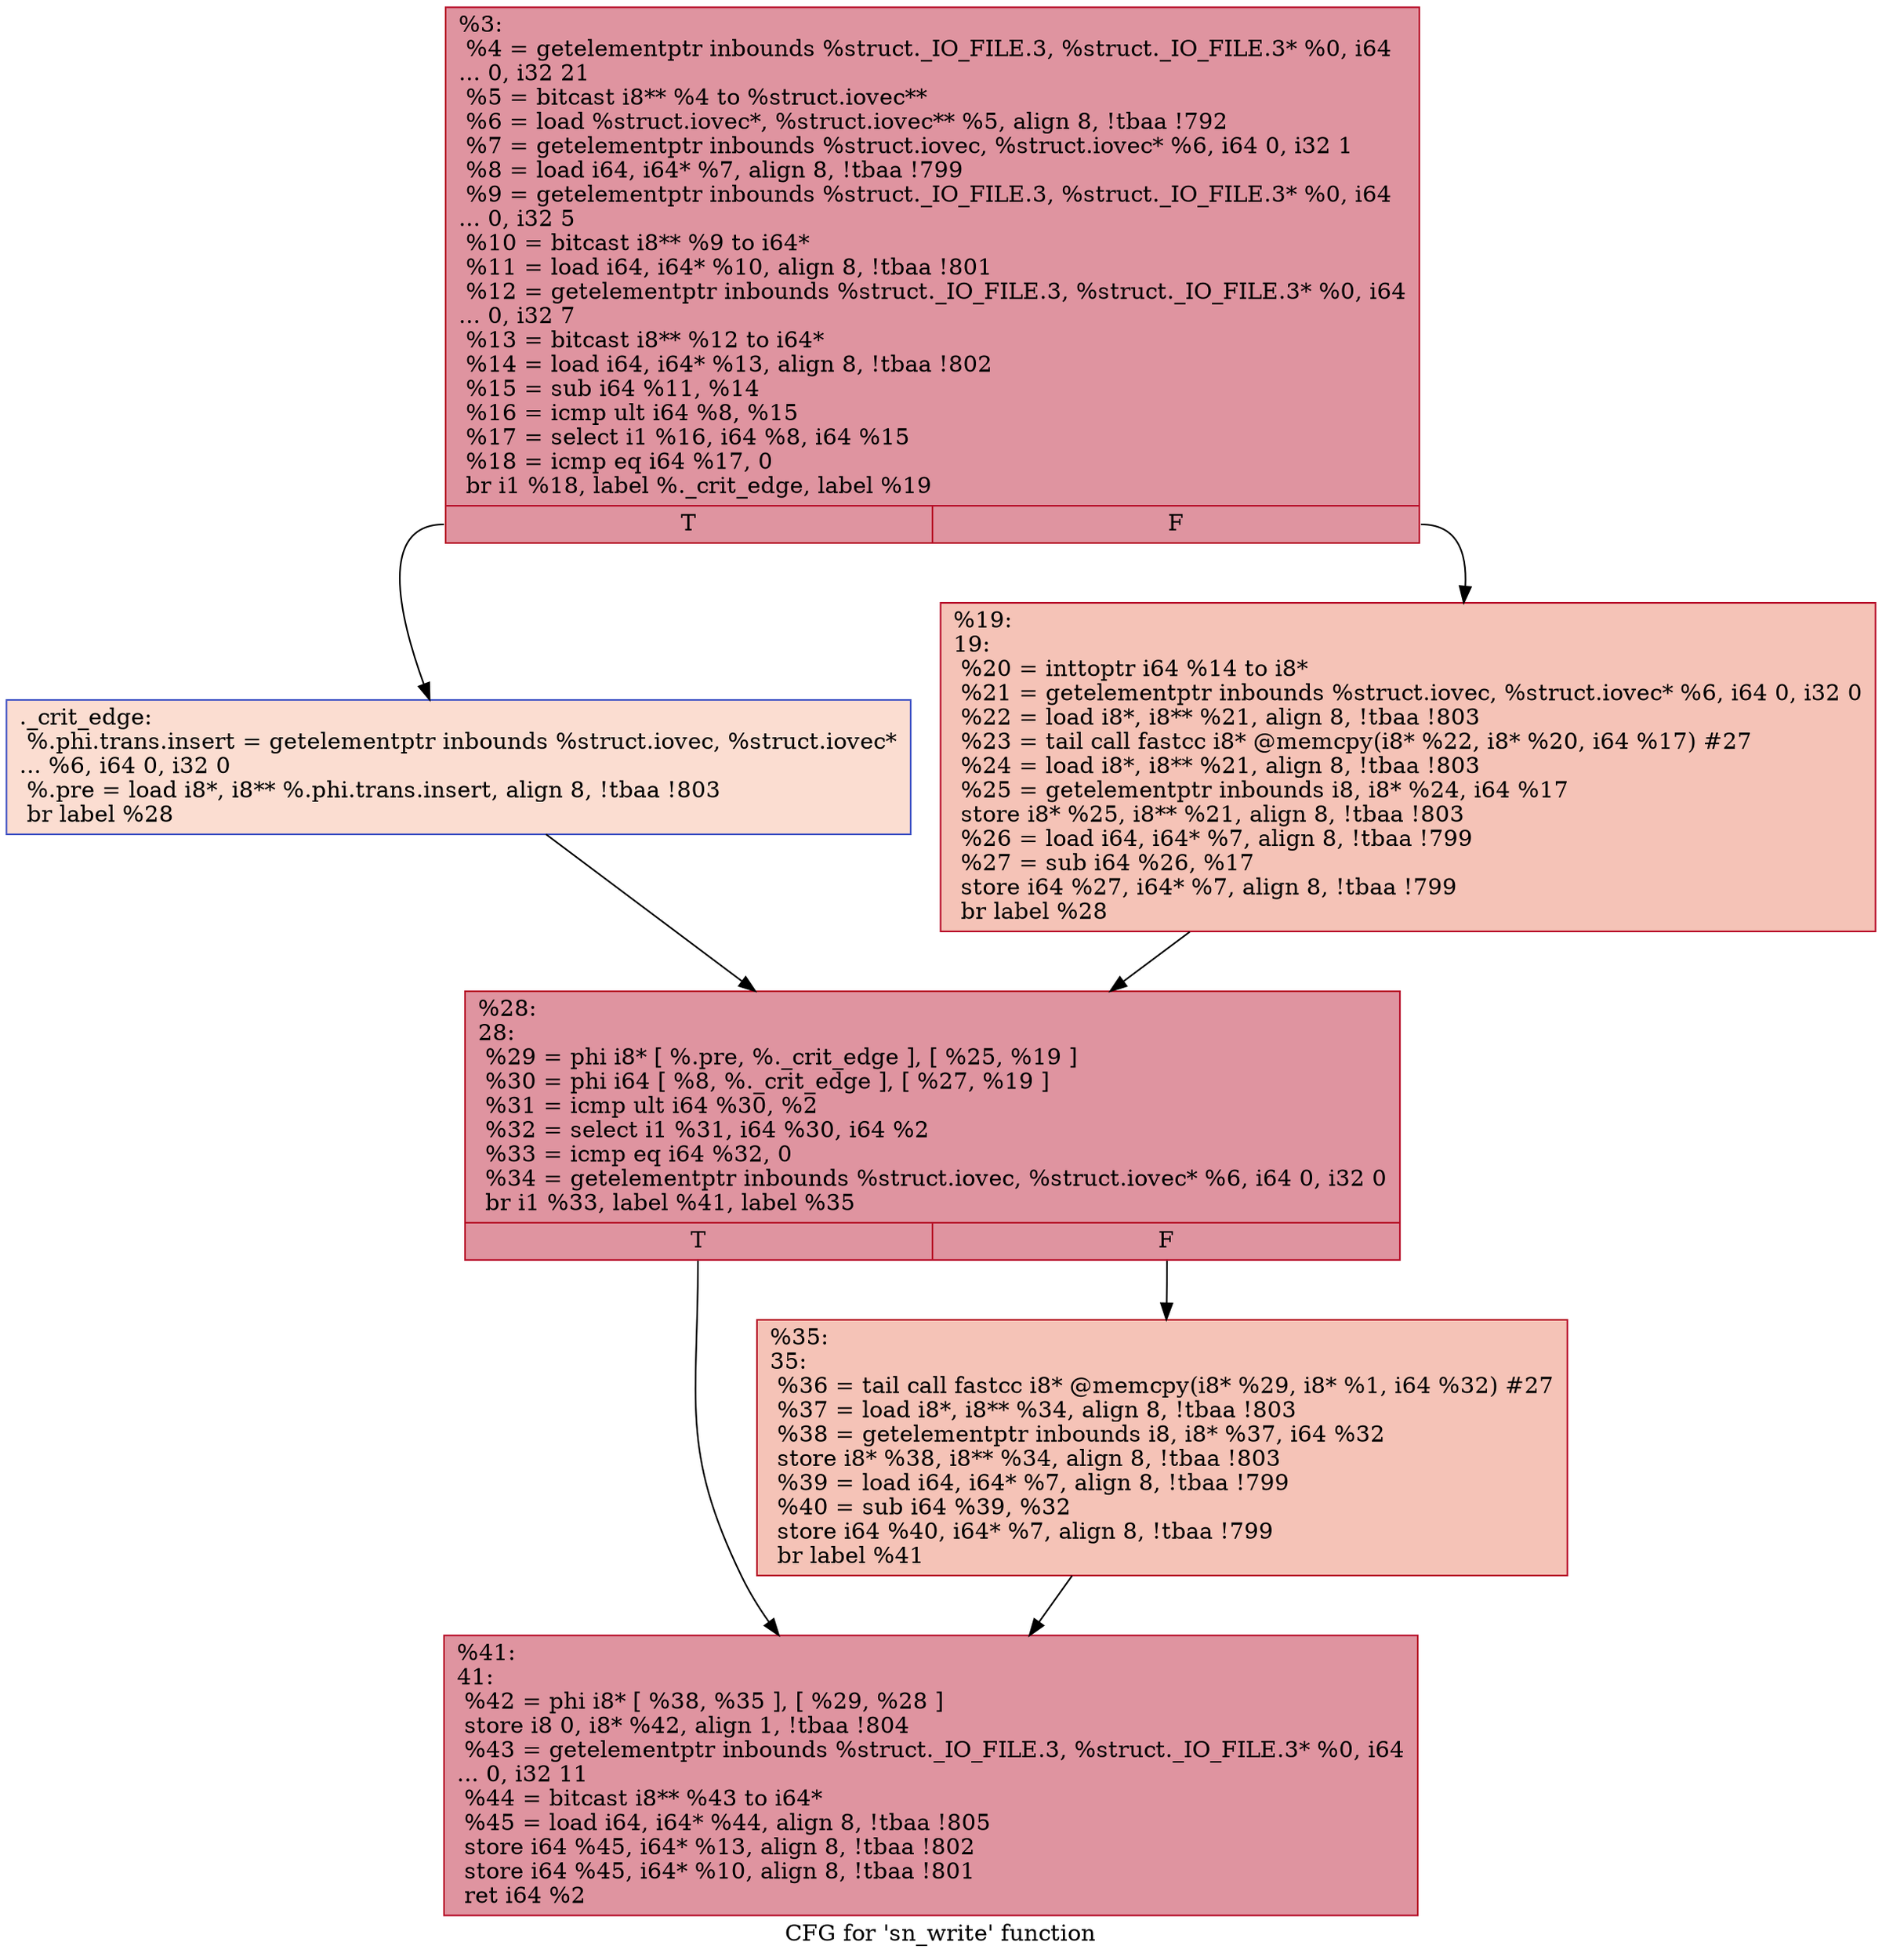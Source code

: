 digraph "CFG for 'sn_write' function" {
	label="CFG for 'sn_write' function";

	Node0x2474fc0 [shape=record,color="#b70d28ff", style=filled, fillcolor="#b70d2870",label="{%3:\l  %4 = getelementptr inbounds %struct._IO_FILE.3, %struct._IO_FILE.3* %0, i64\l... 0, i32 21\l  %5 = bitcast i8** %4 to %struct.iovec**\l  %6 = load %struct.iovec*, %struct.iovec** %5, align 8, !tbaa !792\l  %7 = getelementptr inbounds %struct.iovec, %struct.iovec* %6, i64 0, i32 1\l  %8 = load i64, i64* %7, align 8, !tbaa !799\l  %9 = getelementptr inbounds %struct._IO_FILE.3, %struct._IO_FILE.3* %0, i64\l... 0, i32 5\l  %10 = bitcast i8** %9 to i64*\l  %11 = load i64, i64* %10, align 8, !tbaa !801\l  %12 = getelementptr inbounds %struct._IO_FILE.3, %struct._IO_FILE.3* %0, i64\l... 0, i32 7\l  %13 = bitcast i8** %12 to i64*\l  %14 = load i64, i64* %13, align 8, !tbaa !802\l  %15 = sub i64 %11, %14\l  %16 = icmp ult i64 %8, %15\l  %17 = select i1 %16, i64 %8, i64 %15\l  %18 = icmp eq i64 %17, 0\l  br i1 %18, label %._crit_edge, label %19\l|{<s0>T|<s1>F}}"];
	Node0x2474fc0:s0 -> Node0x2475250;
	Node0x2474fc0:s1 -> Node0x24752a0;
	Node0x2475250 [shape=record,color="#3d50c3ff", style=filled, fillcolor="#f7b39670",label="{._crit_edge:                                      \l  %.phi.trans.insert = getelementptr inbounds %struct.iovec, %struct.iovec*\l... %6, i64 0, i32 0\l  %.pre = load i8*, i8** %.phi.trans.insert, align 8, !tbaa !803\l  br label %28\l}"];
	Node0x2475250 -> Node0x24752f0;
	Node0x24752a0 [shape=record,color="#b70d28ff", style=filled, fillcolor="#e8765c70",label="{%19:\l19:                                               \l  %20 = inttoptr i64 %14 to i8*\l  %21 = getelementptr inbounds %struct.iovec, %struct.iovec* %6, i64 0, i32 0\l  %22 = load i8*, i8** %21, align 8, !tbaa !803\l  %23 = tail call fastcc i8* @memcpy(i8* %22, i8* %20, i64 %17) #27\l  %24 = load i8*, i8** %21, align 8, !tbaa !803\l  %25 = getelementptr inbounds i8, i8* %24, i64 %17\l  store i8* %25, i8** %21, align 8, !tbaa !803\l  %26 = load i64, i64* %7, align 8, !tbaa !799\l  %27 = sub i64 %26, %17\l  store i64 %27, i64* %7, align 8, !tbaa !799\l  br label %28\l}"];
	Node0x24752a0 -> Node0x24752f0;
	Node0x24752f0 [shape=record,color="#b70d28ff", style=filled, fillcolor="#b70d2870",label="{%28:\l28:                                               \l  %29 = phi i8* [ %.pre, %._crit_edge ], [ %25, %19 ]\l  %30 = phi i64 [ %8, %._crit_edge ], [ %27, %19 ]\l  %31 = icmp ult i64 %30, %2\l  %32 = select i1 %31, i64 %30, i64 %2\l  %33 = icmp eq i64 %32, 0\l  %34 = getelementptr inbounds %struct.iovec, %struct.iovec* %6, i64 0, i32 0\l  br i1 %33, label %41, label %35\l|{<s0>T|<s1>F}}"];
	Node0x24752f0:s0 -> Node0x2475390;
	Node0x24752f0:s1 -> Node0x2475340;
	Node0x2475340 [shape=record,color="#b70d28ff", style=filled, fillcolor="#e8765c70",label="{%35:\l35:                                               \l  %36 = tail call fastcc i8* @memcpy(i8* %29, i8* %1, i64 %32) #27\l  %37 = load i8*, i8** %34, align 8, !tbaa !803\l  %38 = getelementptr inbounds i8, i8* %37, i64 %32\l  store i8* %38, i8** %34, align 8, !tbaa !803\l  %39 = load i64, i64* %7, align 8, !tbaa !799\l  %40 = sub i64 %39, %32\l  store i64 %40, i64* %7, align 8, !tbaa !799\l  br label %41\l}"];
	Node0x2475340 -> Node0x2475390;
	Node0x2475390 [shape=record,color="#b70d28ff", style=filled, fillcolor="#b70d2870",label="{%41:\l41:                                               \l  %42 = phi i8* [ %38, %35 ], [ %29, %28 ]\l  store i8 0, i8* %42, align 1, !tbaa !804\l  %43 = getelementptr inbounds %struct._IO_FILE.3, %struct._IO_FILE.3* %0, i64\l... 0, i32 11\l  %44 = bitcast i8** %43 to i64*\l  %45 = load i64, i64* %44, align 8, !tbaa !805\l  store i64 %45, i64* %13, align 8, !tbaa !802\l  store i64 %45, i64* %10, align 8, !tbaa !801\l  ret i64 %2\l}"];
}
